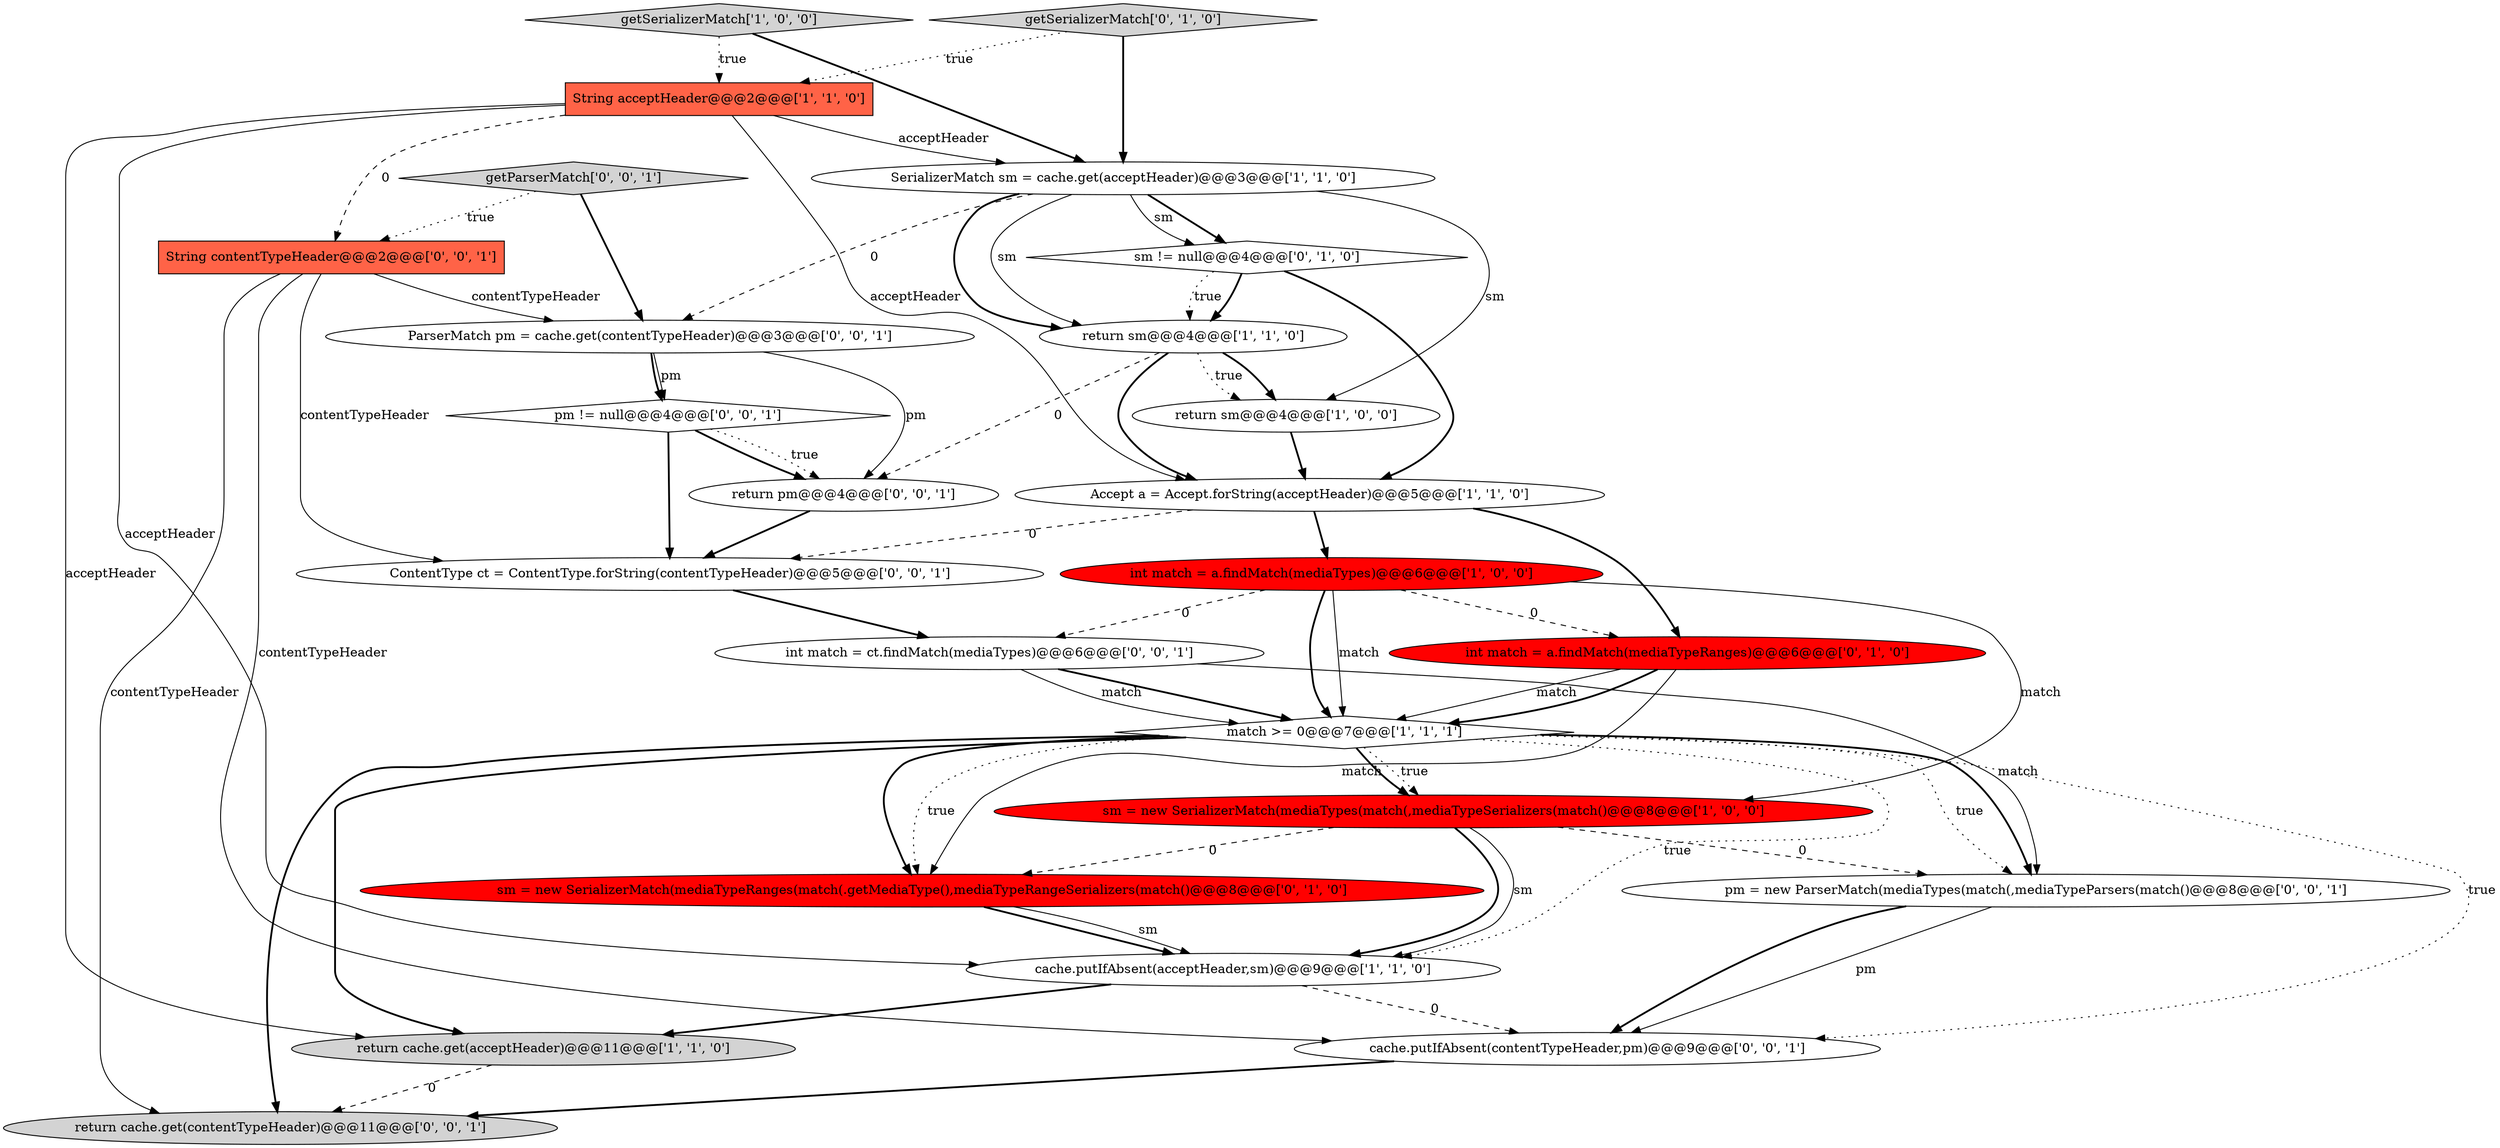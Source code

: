 digraph {
22 [style = filled, label = "String contentTypeHeader@@@2@@@['0', '0', '1']", fillcolor = tomato, shape = box image = "AAA0AAABBB3BBB"];
14 [style = filled, label = "sm = new SerializerMatch(mediaTypeRanges(match(.getMediaType(),mediaTypeRangeSerializers(match()@@@8@@@['0', '1', '0']", fillcolor = red, shape = ellipse image = "AAA1AAABBB2BBB"];
15 [style = filled, label = "pm = new ParserMatch(mediaTypes(match(,mediaTypeParsers(match()@@@8@@@['0', '0', '1']", fillcolor = white, shape = ellipse image = "AAA0AAABBB3BBB"];
1 [style = filled, label = "return sm@@@4@@@['1', '0', '0']", fillcolor = white, shape = ellipse image = "AAA0AAABBB1BBB"];
0 [style = filled, label = "cache.putIfAbsent(acceptHeader,sm)@@@9@@@['1', '1', '0']", fillcolor = white, shape = ellipse image = "AAA0AAABBB1BBB"];
10 [style = filled, label = "return cache.get(acceptHeader)@@@11@@@['1', '1', '0']", fillcolor = lightgray, shape = ellipse image = "AAA0AAABBB1BBB"];
18 [style = filled, label = "pm != null@@@4@@@['0', '0', '1']", fillcolor = white, shape = diamond image = "AAA0AAABBB3BBB"];
19 [style = filled, label = "return cache.get(contentTypeHeader)@@@11@@@['0', '0', '1']", fillcolor = lightgray, shape = ellipse image = "AAA0AAABBB3BBB"];
21 [style = filled, label = "return pm@@@4@@@['0', '0', '1']", fillcolor = white, shape = ellipse image = "AAA0AAABBB3BBB"];
2 [style = filled, label = "int match = a.findMatch(mediaTypes)@@@6@@@['1', '0', '0']", fillcolor = red, shape = ellipse image = "AAA1AAABBB1BBB"];
3 [style = filled, label = "return sm@@@4@@@['1', '1', '0']", fillcolor = white, shape = ellipse image = "AAA0AAABBB1BBB"];
24 [style = filled, label = "getParserMatch['0', '0', '1']", fillcolor = lightgray, shape = diamond image = "AAA0AAABBB3BBB"];
4 [style = filled, label = "getSerializerMatch['1', '0', '0']", fillcolor = lightgray, shape = diamond image = "AAA0AAABBB1BBB"];
23 [style = filled, label = "cache.putIfAbsent(contentTypeHeader,pm)@@@9@@@['0', '0', '1']", fillcolor = white, shape = ellipse image = "AAA0AAABBB3BBB"];
13 [style = filled, label = "int match = a.findMatch(mediaTypeRanges)@@@6@@@['0', '1', '0']", fillcolor = red, shape = ellipse image = "AAA1AAABBB2BBB"];
8 [style = filled, label = "String acceptHeader@@@2@@@['1', '1', '0']", fillcolor = tomato, shape = box image = "AAA0AAABBB1BBB"];
12 [style = filled, label = "getSerializerMatch['0', '1', '0']", fillcolor = lightgray, shape = diamond image = "AAA0AAABBB2BBB"];
20 [style = filled, label = "ContentType ct = ContentType.forString(contentTypeHeader)@@@5@@@['0', '0', '1']", fillcolor = white, shape = ellipse image = "AAA0AAABBB3BBB"];
9 [style = filled, label = "sm = new SerializerMatch(mediaTypes(match(,mediaTypeSerializers(match()@@@8@@@['1', '0', '0']", fillcolor = red, shape = ellipse image = "AAA1AAABBB1BBB"];
17 [style = filled, label = "ParserMatch pm = cache.get(contentTypeHeader)@@@3@@@['0', '0', '1']", fillcolor = white, shape = ellipse image = "AAA0AAABBB3BBB"];
6 [style = filled, label = "match >= 0@@@7@@@['1', '1', '1']", fillcolor = white, shape = diamond image = "AAA0AAABBB1BBB"];
5 [style = filled, label = "Accept a = Accept.forString(acceptHeader)@@@5@@@['1', '1', '0']", fillcolor = white, shape = ellipse image = "AAA0AAABBB1BBB"];
16 [style = filled, label = "int match = ct.findMatch(mediaTypes)@@@6@@@['0', '0', '1']", fillcolor = white, shape = ellipse image = "AAA0AAABBB3BBB"];
11 [style = filled, label = "sm != null@@@4@@@['0', '1', '0']", fillcolor = white, shape = diamond image = "AAA0AAABBB2BBB"];
7 [style = filled, label = "SerializerMatch sm = cache.get(acceptHeader)@@@3@@@['1', '1', '0']", fillcolor = white, shape = ellipse image = "AAA0AAABBB1BBB"];
1->5 [style = bold, label=""];
15->23 [style = bold, label=""];
7->11 [style = bold, label=""];
2->9 [style = solid, label="match"];
16->15 [style = solid, label="match"];
9->0 [style = bold, label=""];
3->1 [style = bold, label=""];
3->21 [style = dashed, label="0"];
7->17 [style = dashed, label="0"];
12->8 [style = dotted, label="true"];
2->6 [style = bold, label=""];
10->19 [style = dashed, label="0"];
16->6 [style = bold, label=""];
0->23 [style = dashed, label="0"];
18->21 [style = dotted, label="true"];
2->6 [style = solid, label="match"];
22->19 [style = solid, label="contentTypeHeader"];
4->8 [style = dotted, label="true"];
6->23 [style = dotted, label="true"];
6->19 [style = bold, label=""];
7->1 [style = solid, label="sm"];
8->7 [style = solid, label="acceptHeader"];
22->23 [style = solid, label="contentTypeHeader"];
22->20 [style = solid, label="contentTypeHeader"];
12->7 [style = bold, label=""];
7->3 [style = bold, label=""];
4->7 [style = bold, label=""];
22->17 [style = solid, label="contentTypeHeader"];
6->15 [style = bold, label=""];
5->20 [style = dashed, label="0"];
13->6 [style = solid, label="match"];
6->14 [style = bold, label=""];
8->5 [style = solid, label="acceptHeader"];
8->22 [style = dashed, label="0"];
11->5 [style = bold, label=""];
5->2 [style = bold, label=""];
3->5 [style = bold, label=""];
0->10 [style = bold, label=""];
18->20 [style = bold, label=""];
6->14 [style = dotted, label="true"];
21->20 [style = bold, label=""];
20->16 [style = bold, label=""];
9->14 [style = dashed, label="0"];
17->21 [style = solid, label="pm"];
14->0 [style = bold, label=""];
6->9 [style = dotted, label="true"];
11->3 [style = bold, label=""];
15->23 [style = solid, label="pm"];
2->13 [style = dashed, label="0"];
24->22 [style = dotted, label="true"];
2->16 [style = dashed, label="0"];
6->10 [style = bold, label=""];
5->13 [style = bold, label=""];
23->19 [style = bold, label=""];
24->17 [style = bold, label=""];
8->10 [style = solid, label="acceptHeader"];
16->6 [style = solid, label="match"];
6->0 [style = dotted, label="true"];
9->0 [style = solid, label="sm"];
7->3 [style = solid, label="sm"];
7->11 [style = solid, label="sm"];
6->9 [style = bold, label=""];
13->6 [style = bold, label=""];
18->21 [style = bold, label=""];
11->3 [style = dotted, label="true"];
3->1 [style = dotted, label="true"];
14->0 [style = solid, label="sm"];
17->18 [style = solid, label="pm"];
8->0 [style = solid, label="acceptHeader"];
17->18 [style = bold, label=""];
13->14 [style = solid, label="match"];
9->15 [style = dashed, label="0"];
6->15 [style = dotted, label="true"];
}
